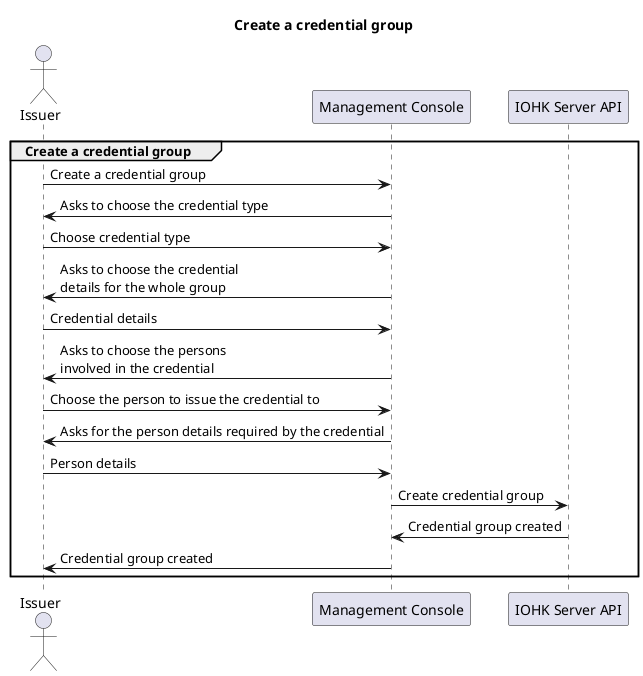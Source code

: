 @startuml
title Create a credential group

actor Issuer
participant "Management Console" as ManagementConsole
participant "IOHK Server API" as ServerAPI

group Create a credential group
    Issuer -> ManagementConsole : Create a credential group
    ManagementConsole -> Issuer : Asks to choose the credential type
    Issuer -> ManagementConsole : Choose credential type
    ManagementConsole -> Issuer : Asks to choose the credential\ndetails for the whole group
    Issuer -> ManagementConsole : Credential details
    ManagementConsole -> Issuer : Asks to choose the persons\ninvolved in the credential
    Issuer -> ManagementConsole : Choose the person to issue the credential to
    ManagementConsole -> Issuer : Asks for the person details required by the credential
    Issuer -> ManagementConsole : Person details
    ManagementConsole -> ServerAPI : Create credential group
    ServerAPI -> ManagementConsole : Credential group created
    ManagementConsole -> Issuer : Credential group created
end
@enduml
